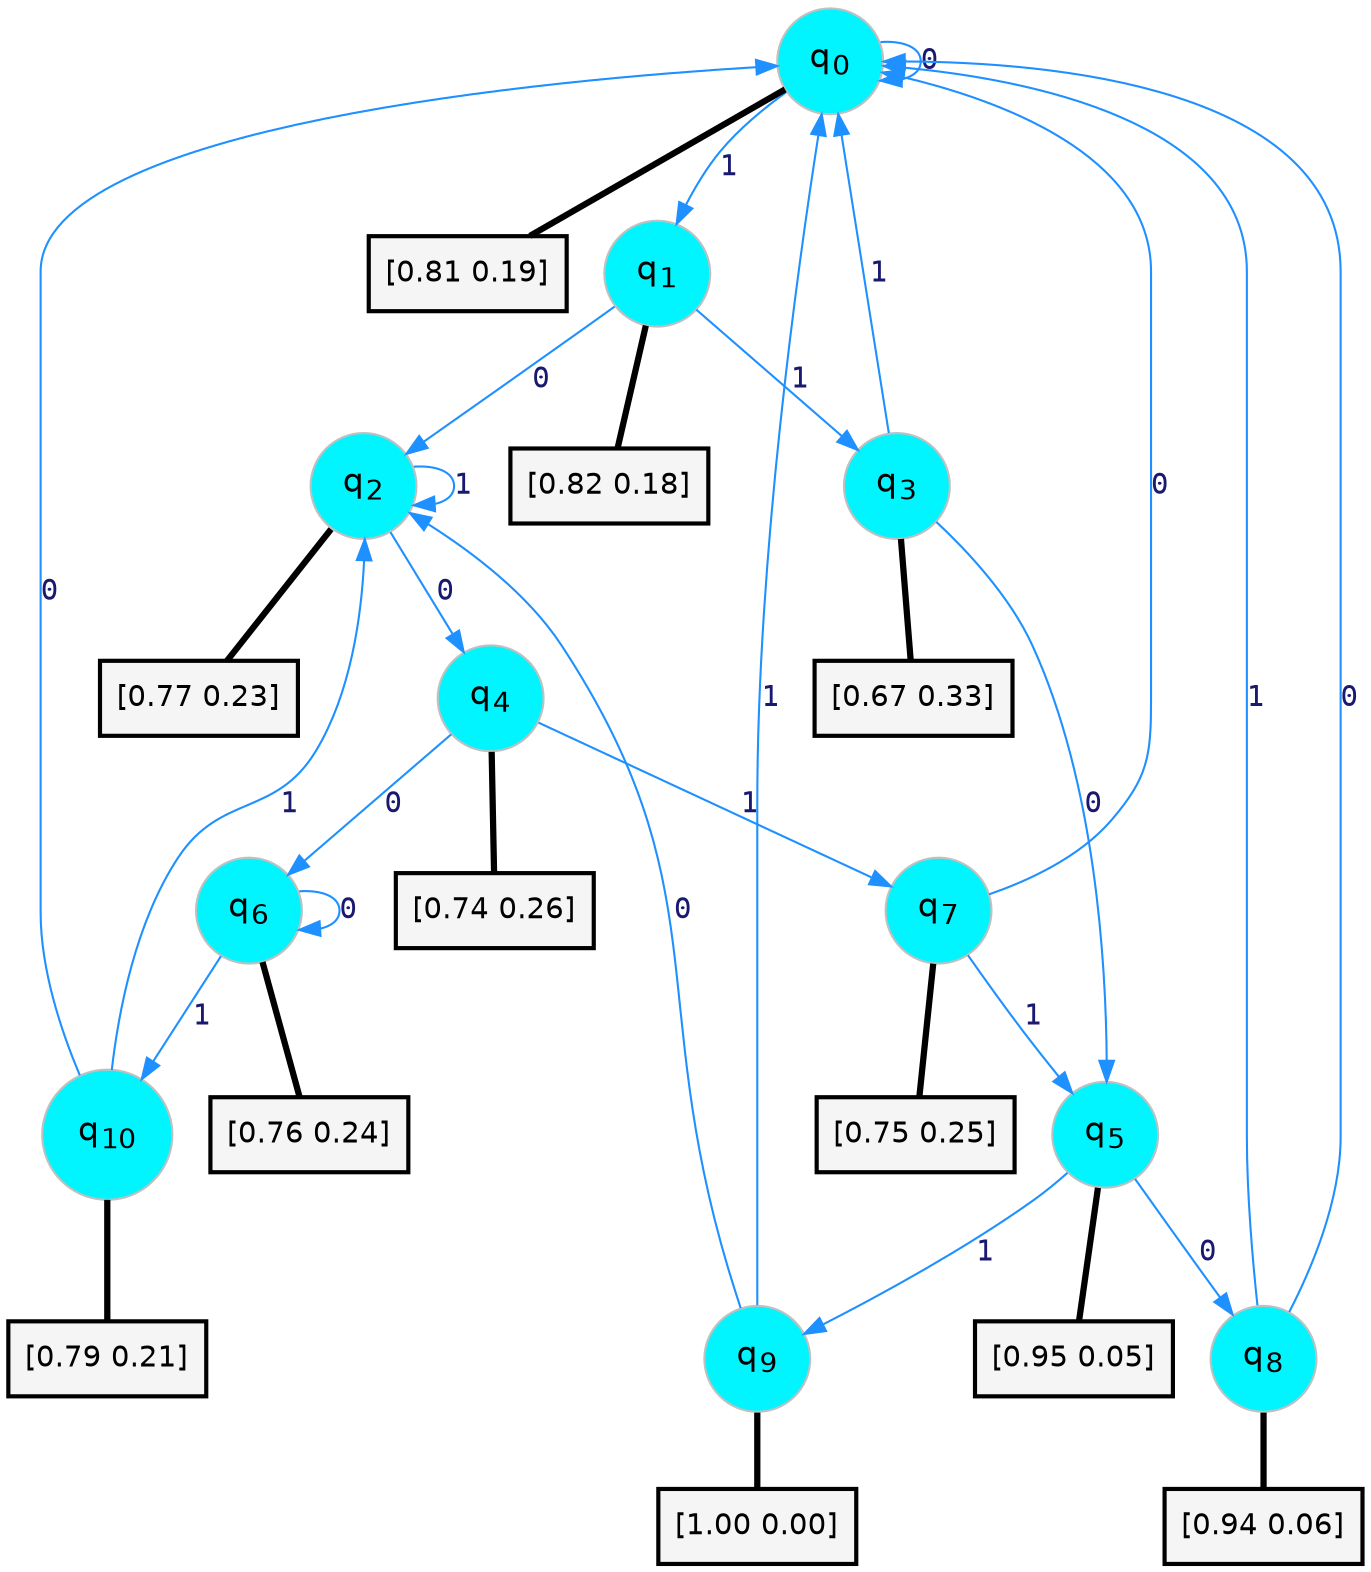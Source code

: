 digraph G {
graph [
bgcolor=transparent, dpi=300, rankdir=TD, size="40,25"];
node [
color=gray, fillcolor=turquoise1, fontcolor=black, fontname=Helvetica, fontsize=16, fontweight=bold, shape=circle, style=filled];
edge [
arrowsize=1, color=dodgerblue1, fontcolor=midnightblue, fontname=courier, fontweight=bold, penwidth=1, style=solid, weight=20];
0[label=<q<SUB>0</SUB>>];
1[label=<q<SUB>1</SUB>>];
2[label=<q<SUB>2</SUB>>];
3[label=<q<SUB>3</SUB>>];
4[label=<q<SUB>4</SUB>>];
5[label=<q<SUB>5</SUB>>];
6[label=<q<SUB>6</SUB>>];
7[label=<q<SUB>7</SUB>>];
8[label=<q<SUB>8</SUB>>];
9[label=<q<SUB>9</SUB>>];
10[label=<q<SUB>10</SUB>>];
11[label="[0.81 0.19]", shape=box,fontcolor=black, fontname=Helvetica, fontsize=14, penwidth=2, fillcolor=whitesmoke,color=black];
12[label="[0.82 0.18]", shape=box,fontcolor=black, fontname=Helvetica, fontsize=14, penwidth=2, fillcolor=whitesmoke,color=black];
13[label="[0.77 0.23]", shape=box,fontcolor=black, fontname=Helvetica, fontsize=14, penwidth=2, fillcolor=whitesmoke,color=black];
14[label="[0.67 0.33]", shape=box,fontcolor=black, fontname=Helvetica, fontsize=14, penwidth=2, fillcolor=whitesmoke,color=black];
15[label="[0.74 0.26]", shape=box,fontcolor=black, fontname=Helvetica, fontsize=14, penwidth=2, fillcolor=whitesmoke,color=black];
16[label="[0.95 0.05]", shape=box,fontcolor=black, fontname=Helvetica, fontsize=14, penwidth=2, fillcolor=whitesmoke,color=black];
17[label="[0.76 0.24]", shape=box,fontcolor=black, fontname=Helvetica, fontsize=14, penwidth=2, fillcolor=whitesmoke,color=black];
18[label="[0.75 0.25]", shape=box,fontcolor=black, fontname=Helvetica, fontsize=14, penwidth=2, fillcolor=whitesmoke,color=black];
19[label="[0.94 0.06]", shape=box,fontcolor=black, fontname=Helvetica, fontsize=14, penwidth=2, fillcolor=whitesmoke,color=black];
20[label="[1.00 0.00]", shape=box,fontcolor=black, fontname=Helvetica, fontsize=14, penwidth=2, fillcolor=whitesmoke,color=black];
21[label="[0.79 0.21]", shape=box,fontcolor=black, fontname=Helvetica, fontsize=14, penwidth=2, fillcolor=whitesmoke,color=black];
0->0 [label=0];
0->1 [label=1];
0->11 [arrowhead=none, penwidth=3,color=black];
1->2 [label=0];
1->3 [label=1];
1->12 [arrowhead=none, penwidth=3,color=black];
2->4 [label=0];
2->2 [label=1];
2->13 [arrowhead=none, penwidth=3,color=black];
3->5 [label=0];
3->0 [label=1];
3->14 [arrowhead=none, penwidth=3,color=black];
4->6 [label=0];
4->7 [label=1];
4->15 [arrowhead=none, penwidth=3,color=black];
5->8 [label=0];
5->9 [label=1];
5->16 [arrowhead=none, penwidth=3,color=black];
6->6 [label=0];
6->10 [label=1];
6->17 [arrowhead=none, penwidth=3,color=black];
7->0 [label=0];
7->5 [label=1];
7->18 [arrowhead=none, penwidth=3,color=black];
8->0 [label=0];
8->0 [label=1];
8->19 [arrowhead=none, penwidth=3,color=black];
9->2 [label=0];
9->0 [label=1];
9->20 [arrowhead=none, penwidth=3,color=black];
10->0 [label=0];
10->2 [label=1];
10->21 [arrowhead=none, penwidth=3,color=black];
}
